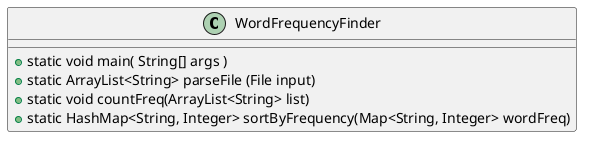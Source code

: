 @startuml
'https://plantuml.com/sequence-diagram

class WordFrequencyFinder
{
    + static void main( String[] args )
    + static ArrayList<String> parseFile (File input)
    + static void countFreq(ArrayList<String> list)
    + static HashMap<String, Integer> sortByFrequency(Map<String, Integer> wordFreq)
}

@enduml